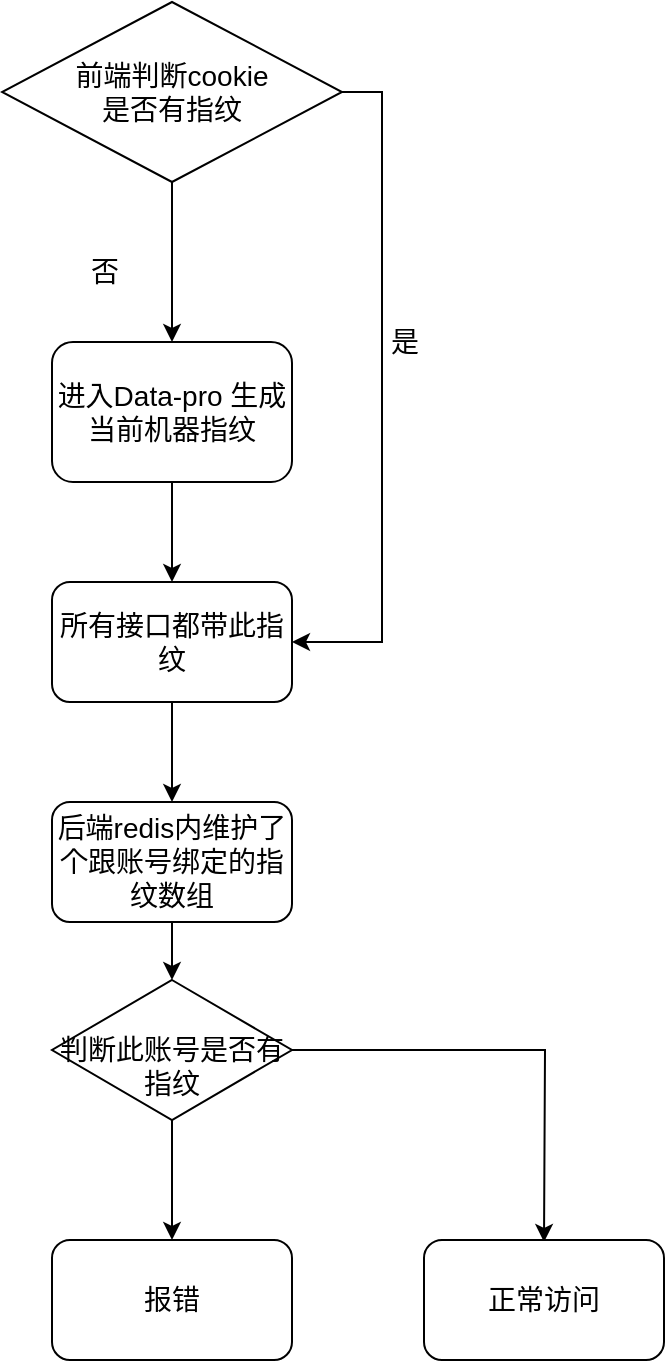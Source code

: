 <mxfile version="20.6.2" type="github">
  <diagram id="C5RBs43oDa-KdzZeNtuy" name="Page-1">
    <mxGraphModel dx="1554" dy="785" grid="1" gridSize="10" guides="1" tooltips="1" connect="1" arrows="1" fold="1" page="1" pageScale="1" pageWidth="827" pageHeight="1169" math="0" shadow="0">
      <root>
        <mxCell id="WIyWlLk6GJQsqaUBKTNV-0" />
        <mxCell id="WIyWlLk6GJQsqaUBKTNV-1" parent="WIyWlLk6GJQsqaUBKTNV-0" />
        <mxCell id="RhC3-gNs_V-JXLBOxlcR-20" value="" style="edgeStyle=orthogonalEdgeStyle;rounded=0;orthogonalLoop=1;jettySize=auto;html=1;fontSize=14;" edge="1" parent="WIyWlLk6GJQsqaUBKTNV-1" source="WIyWlLk6GJQsqaUBKTNV-3" target="RhC3-gNs_V-JXLBOxlcR-19">
          <mxGeometry relative="1" as="geometry" />
        </mxCell>
        <mxCell id="WIyWlLk6GJQsqaUBKTNV-3" value="进入Data-pro 生成当前机器指纹" style="rounded=1;whiteSpace=wrap;html=1;fontSize=14;glass=0;strokeWidth=1;shadow=0;" parent="WIyWlLk6GJQsqaUBKTNV-1" vertex="1">
          <mxGeometry x="294" y="190" width="120" height="70" as="geometry" />
        </mxCell>
        <mxCell id="RhC3-gNs_V-JXLBOxlcR-47" style="edgeStyle=orthogonalEdgeStyle;rounded=0;orthogonalLoop=1;jettySize=auto;html=1;exitX=0.5;exitY=1;exitDx=0;exitDy=0;entryX=0.5;entryY=0;entryDx=0;entryDy=0;fontSize=14;" edge="1" parent="WIyWlLk6GJQsqaUBKTNV-1" source="RhC3-gNs_V-JXLBOxlcR-15" target="WIyWlLk6GJQsqaUBKTNV-3">
          <mxGeometry relative="1" as="geometry" />
        </mxCell>
        <mxCell id="RhC3-gNs_V-JXLBOxlcR-48" style="edgeStyle=orthogonalEdgeStyle;rounded=0;orthogonalLoop=1;jettySize=auto;html=1;exitX=1;exitY=0.5;exitDx=0;exitDy=0;entryX=1;entryY=0.5;entryDx=0;entryDy=0;fontSize=14;" edge="1" parent="WIyWlLk6GJQsqaUBKTNV-1" source="RhC3-gNs_V-JXLBOxlcR-15" target="RhC3-gNs_V-JXLBOxlcR-19">
          <mxGeometry relative="1" as="geometry" />
        </mxCell>
        <mxCell id="RhC3-gNs_V-JXLBOxlcR-15" value="前端判断cookie&lt;br&gt;是否有指纹" style="rhombus;whiteSpace=wrap;html=1;fontSize=14;" vertex="1" parent="WIyWlLk6GJQsqaUBKTNV-1">
          <mxGeometry x="269" y="20" width="170" height="90" as="geometry" />
        </mxCell>
        <mxCell id="RhC3-gNs_V-JXLBOxlcR-18" value="否" style="text;html=1;align=center;verticalAlign=middle;resizable=0;points=[];autosize=1;strokeColor=none;fillColor=none;fontSize=14;" vertex="1" parent="WIyWlLk6GJQsqaUBKTNV-1">
          <mxGeometry x="300" y="140" width="40" height="30" as="geometry" />
        </mxCell>
        <mxCell id="RhC3-gNs_V-JXLBOxlcR-34" value="" style="edgeStyle=orthogonalEdgeStyle;rounded=0;orthogonalLoop=1;jettySize=auto;html=1;fontSize=14;" edge="1" parent="WIyWlLk6GJQsqaUBKTNV-1" source="RhC3-gNs_V-JXLBOxlcR-19" target="RhC3-gNs_V-JXLBOxlcR-32">
          <mxGeometry relative="1" as="geometry" />
        </mxCell>
        <mxCell id="RhC3-gNs_V-JXLBOxlcR-19" value="所有接口都带此指纹" style="whiteSpace=wrap;html=1;rounded=1;glass=0;strokeWidth=1;shadow=0;fontSize=14;" vertex="1" parent="WIyWlLk6GJQsqaUBKTNV-1">
          <mxGeometry x="294" y="310" width="120" height="60" as="geometry" />
        </mxCell>
        <mxCell id="RhC3-gNs_V-JXLBOxlcR-26" value="" style="edgeStyle=orthogonalEdgeStyle;rounded=0;orthogonalLoop=1;jettySize=auto;html=1;fontSize=14;" edge="1" parent="WIyWlLk6GJQsqaUBKTNV-1" source="RhC3-gNs_V-JXLBOxlcR-24" target="RhC3-gNs_V-JXLBOxlcR-25">
          <mxGeometry relative="1" as="geometry" />
        </mxCell>
        <mxCell id="RhC3-gNs_V-JXLBOxlcR-43" style="edgeStyle=orthogonalEdgeStyle;rounded=0;orthogonalLoop=1;jettySize=auto;html=1;exitX=1;exitY=0.5;exitDx=0;exitDy=0;fontSize=14;" edge="1" parent="WIyWlLk6GJQsqaUBKTNV-1" source="RhC3-gNs_V-JXLBOxlcR-24">
          <mxGeometry relative="1" as="geometry">
            <mxPoint x="540" y="640" as="targetPoint" />
          </mxGeometry>
        </mxCell>
        <mxCell id="RhC3-gNs_V-JXLBOxlcR-24" value="&lt;br style=&quot;font-size: 14px;&quot;&gt;判断此账号是否有指纹" style="rhombus;whiteSpace=wrap;html=1;fontSize=14;" vertex="1" parent="WIyWlLk6GJQsqaUBKTNV-1">
          <mxGeometry x="294" y="509" width="120" height="70" as="geometry" />
        </mxCell>
        <mxCell id="RhC3-gNs_V-JXLBOxlcR-25" value="报错" style="rounded=1;whiteSpace=wrap;html=1;fontSize=14;" vertex="1" parent="WIyWlLk6GJQsqaUBKTNV-1">
          <mxGeometry x="294" y="639" width="120" height="60" as="geometry" />
        </mxCell>
        <mxCell id="RhC3-gNs_V-JXLBOxlcR-38" value="" style="edgeStyle=orthogonalEdgeStyle;rounded=0;orthogonalLoop=1;jettySize=auto;html=1;fontSize=14;" edge="1" parent="WIyWlLk6GJQsqaUBKTNV-1" source="RhC3-gNs_V-JXLBOxlcR-32" target="RhC3-gNs_V-JXLBOxlcR-24">
          <mxGeometry relative="1" as="geometry" />
        </mxCell>
        <mxCell id="RhC3-gNs_V-JXLBOxlcR-32" value="后端redis内维护了个跟账号绑定的指纹数组" style="rounded=1;whiteSpace=wrap;html=1;fontSize=14;" vertex="1" parent="WIyWlLk6GJQsqaUBKTNV-1">
          <mxGeometry x="294" y="420" width="120" height="60" as="geometry" />
        </mxCell>
        <mxCell id="RhC3-gNs_V-JXLBOxlcR-44" value="正常访问" style="rounded=1;whiteSpace=wrap;html=1;fontSize=14;" vertex="1" parent="WIyWlLk6GJQsqaUBKTNV-1">
          <mxGeometry x="480" y="639" width="120" height="60" as="geometry" />
        </mxCell>
        <mxCell id="RhC3-gNs_V-JXLBOxlcR-49" value="是" style="text;html=1;align=center;verticalAlign=middle;resizable=0;points=[];autosize=1;strokeColor=none;fillColor=none;fontSize=14;" vertex="1" parent="WIyWlLk6GJQsqaUBKTNV-1">
          <mxGeometry x="450" y="175" width="40" height="30" as="geometry" />
        </mxCell>
      </root>
    </mxGraphModel>
  </diagram>
</mxfile>
